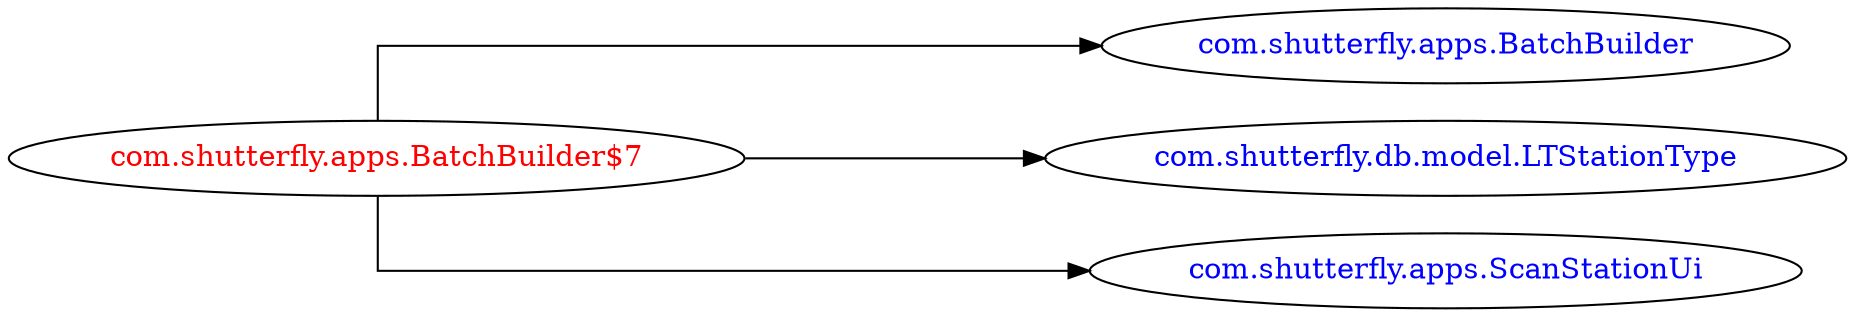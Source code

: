 digraph dependencyGraph {
 concentrate=true;
 ranksep="2.0";
 rankdir="LR"; 
 splines="ortho";
"com.shutterfly.apps.BatchBuilder$7" [fontcolor="red"];
"com.shutterfly.apps.BatchBuilder" [ fontcolor="blue" ];
"com.shutterfly.apps.BatchBuilder$7"->"com.shutterfly.apps.BatchBuilder";
"com.shutterfly.db.model.LTStationType" [ fontcolor="blue" ];
"com.shutterfly.apps.BatchBuilder$7"->"com.shutterfly.db.model.LTStationType";
"com.shutterfly.apps.ScanStationUi" [ fontcolor="blue" ];
"com.shutterfly.apps.BatchBuilder$7"->"com.shutterfly.apps.ScanStationUi";
}